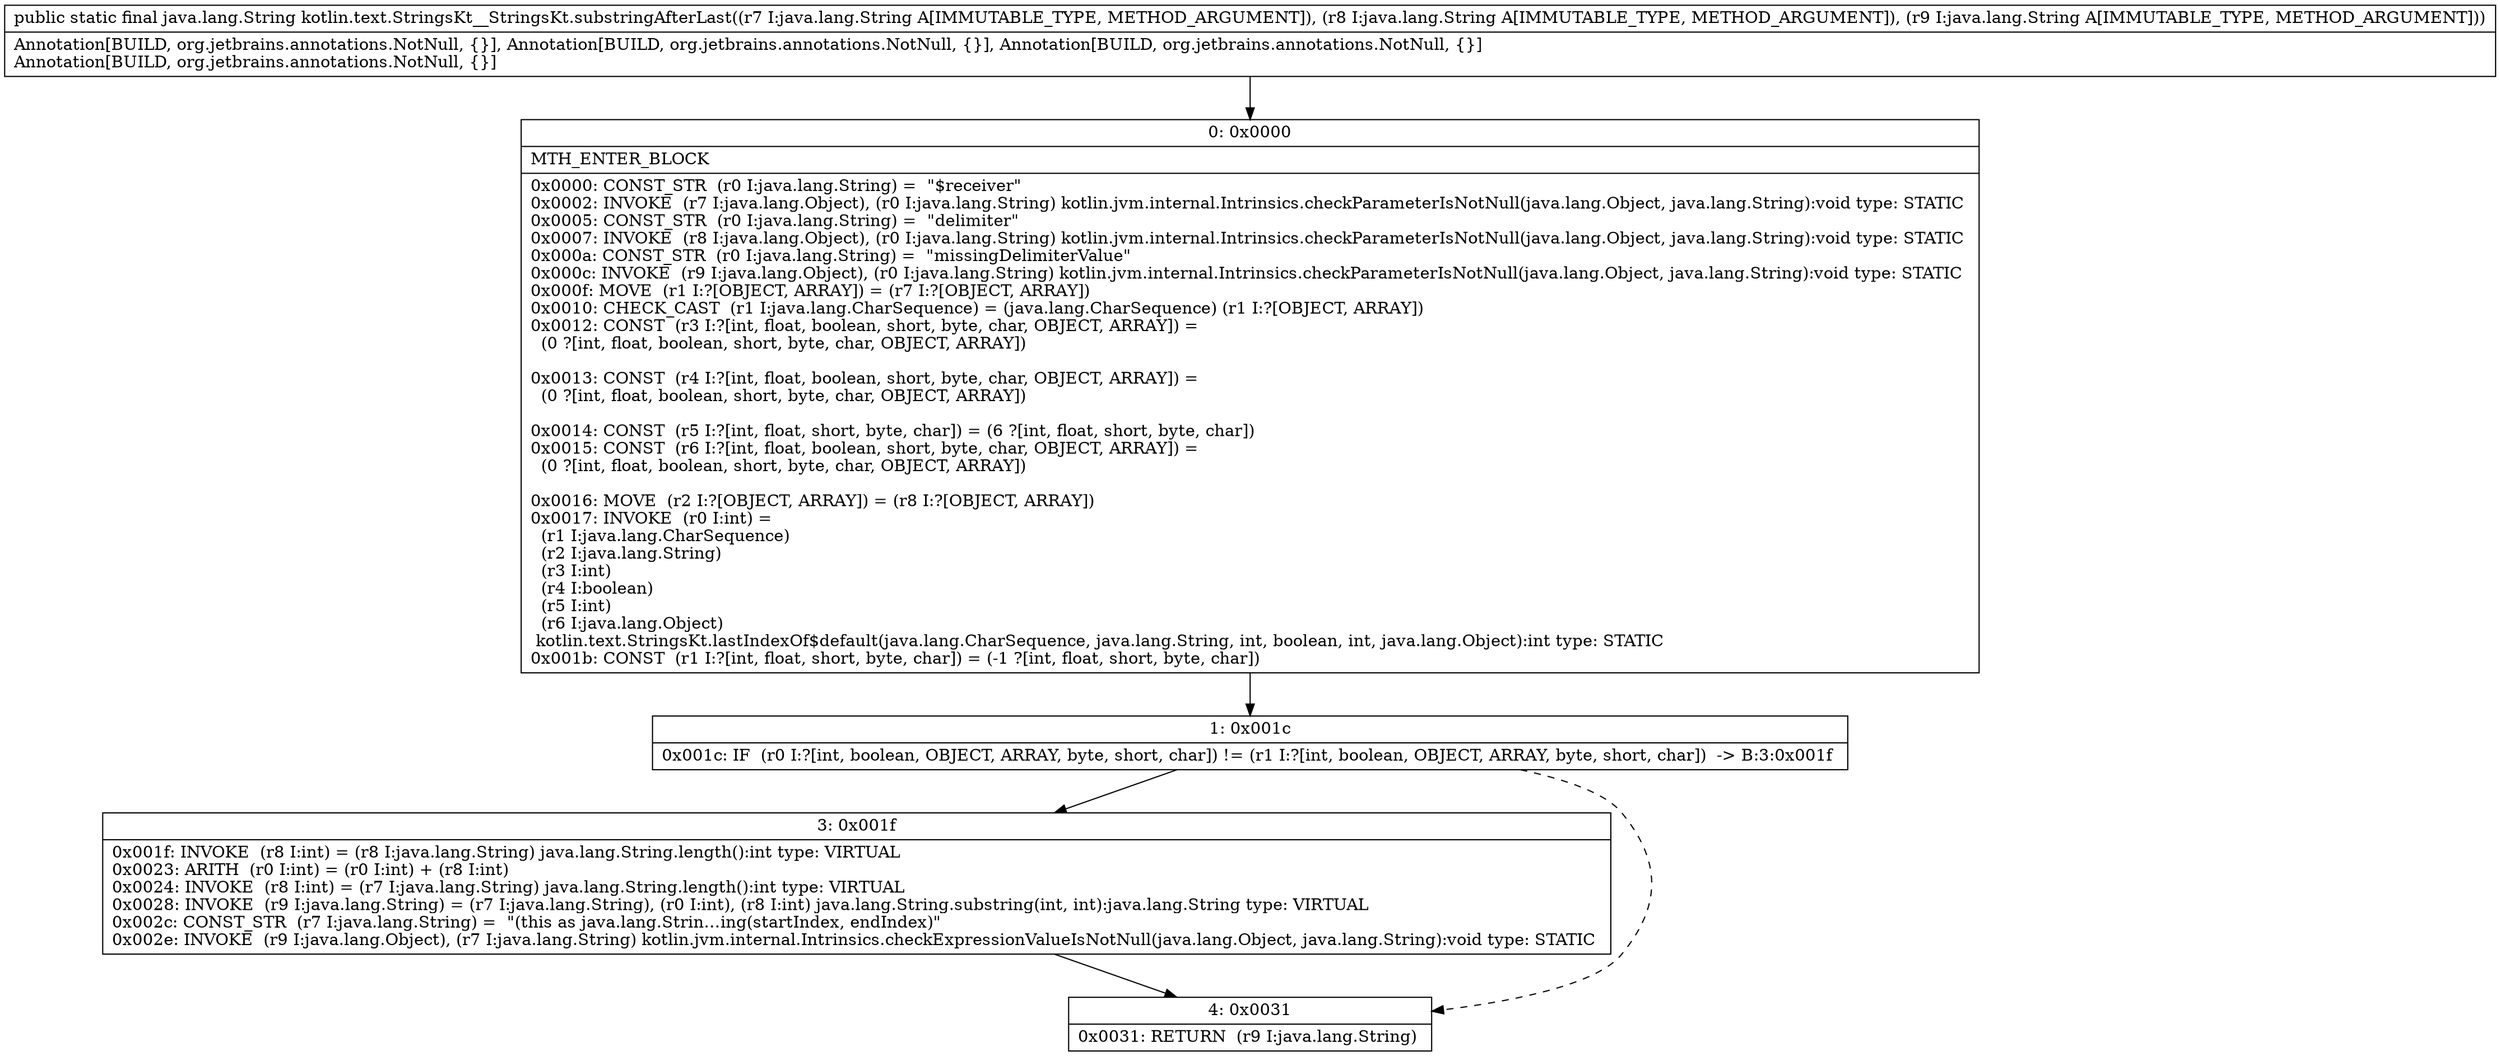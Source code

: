 digraph "CFG forkotlin.text.StringsKt__StringsKt.substringAfterLast(Ljava\/lang\/String;Ljava\/lang\/String;Ljava\/lang\/String;)Ljava\/lang\/String;" {
Node_0 [shape=record,label="{0\:\ 0x0000|MTH_ENTER_BLOCK\l|0x0000: CONST_STR  (r0 I:java.lang.String) =  \"$receiver\" \l0x0002: INVOKE  (r7 I:java.lang.Object), (r0 I:java.lang.String) kotlin.jvm.internal.Intrinsics.checkParameterIsNotNull(java.lang.Object, java.lang.String):void type: STATIC \l0x0005: CONST_STR  (r0 I:java.lang.String) =  \"delimiter\" \l0x0007: INVOKE  (r8 I:java.lang.Object), (r0 I:java.lang.String) kotlin.jvm.internal.Intrinsics.checkParameterIsNotNull(java.lang.Object, java.lang.String):void type: STATIC \l0x000a: CONST_STR  (r0 I:java.lang.String) =  \"missingDelimiterValue\" \l0x000c: INVOKE  (r9 I:java.lang.Object), (r0 I:java.lang.String) kotlin.jvm.internal.Intrinsics.checkParameterIsNotNull(java.lang.Object, java.lang.String):void type: STATIC \l0x000f: MOVE  (r1 I:?[OBJECT, ARRAY]) = (r7 I:?[OBJECT, ARRAY]) \l0x0010: CHECK_CAST  (r1 I:java.lang.CharSequence) = (java.lang.CharSequence) (r1 I:?[OBJECT, ARRAY]) \l0x0012: CONST  (r3 I:?[int, float, boolean, short, byte, char, OBJECT, ARRAY]) = \l  (0 ?[int, float, boolean, short, byte, char, OBJECT, ARRAY])\l \l0x0013: CONST  (r4 I:?[int, float, boolean, short, byte, char, OBJECT, ARRAY]) = \l  (0 ?[int, float, boolean, short, byte, char, OBJECT, ARRAY])\l \l0x0014: CONST  (r5 I:?[int, float, short, byte, char]) = (6 ?[int, float, short, byte, char]) \l0x0015: CONST  (r6 I:?[int, float, boolean, short, byte, char, OBJECT, ARRAY]) = \l  (0 ?[int, float, boolean, short, byte, char, OBJECT, ARRAY])\l \l0x0016: MOVE  (r2 I:?[OBJECT, ARRAY]) = (r8 I:?[OBJECT, ARRAY]) \l0x0017: INVOKE  (r0 I:int) = \l  (r1 I:java.lang.CharSequence)\l  (r2 I:java.lang.String)\l  (r3 I:int)\l  (r4 I:boolean)\l  (r5 I:int)\l  (r6 I:java.lang.Object)\l kotlin.text.StringsKt.lastIndexOf$default(java.lang.CharSequence, java.lang.String, int, boolean, int, java.lang.Object):int type: STATIC \l0x001b: CONST  (r1 I:?[int, float, short, byte, char]) = (\-1 ?[int, float, short, byte, char]) \l}"];
Node_1 [shape=record,label="{1\:\ 0x001c|0x001c: IF  (r0 I:?[int, boolean, OBJECT, ARRAY, byte, short, char]) != (r1 I:?[int, boolean, OBJECT, ARRAY, byte, short, char])  \-\> B:3:0x001f \l}"];
Node_3 [shape=record,label="{3\:\ 0x001f|0x001f: INVOKE  (r8 I:int) = (r8 I:java.lang.String) java.lang.String.length():int type: VIRTUAL \l0x0023: ARITH  (r0 I:int) = (r0 I:int) + (r8 I:int) \l0x0024: INVOKE  (r8 I:int) = (r7 I:java.lang.String) java.lang.String.length():int type: VIRTUAL \l0x0028: INVOKE  (r9 I:java.lang.String) = (r7 I:java.lang.String), (r0 I:int), (r8 I:int) java.lang.String.substring(int, int):java.lang.String type: VIRTUAL \l0x002c: CONST_STR  (r7 I:java.lang.String) =  \"(this as java.lang.Strin…ing(startIndex, endIndex)\" \l0x002e: INVOKE  (r9 I:java.lang.Object), (r7 I:java.lang.String) kotlin.jvm.internal.Intrinsics.checkExpressionValueIsNotNull(java.lang.Object, java.lang.String):void type: STATIC \l}"];
Node_4 [shape=record,label="{4\:\ 0x0031|0x0031: RETURN  (r9 I:java.lang.String) \l}"];
MethodNode[shape=record,label="{public static final java.lang.String kotlin.text.StringsKt__StringsKt.substringAfterLast((r7 I:java.lang.String A[IMMUTABLE_TYPE, METHOD_ARGUMENT]), (r8 I:java.lang.String A[IMMUTABLE_TYPE, METHOD_ARGUMENT]), (r9 I:java.lang.String A[IMMUTABLE_TYPE, METHOD_ARGUMENT]))  | Annotation[BUILD, org.jetbrains.annotations.NotNull, \{\}], Annotation[BUILD, org.jetbrains.annotations.NotNull, \{\}], Annotation[BUILD, org.jetbrains.annotations.NotNull, \{\}]\lAnnotation[BUILD, org.jetbrains.annotations.NotNull, \{\}]\l}"];
MethodNode -> Node_0;
Node_0 -> Node_1;
Node_1 -> Node_3;
Node_1 -> Node_4[style=dashed];
Node_3 -> Node_4;
}

